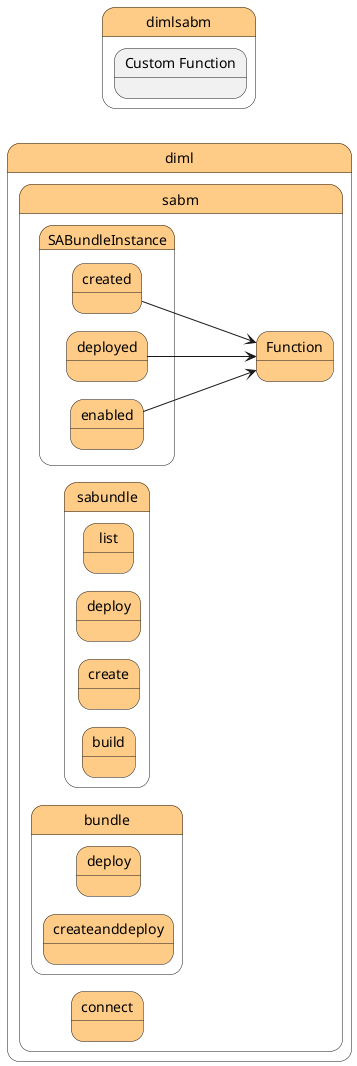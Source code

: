 @startuml
left to right direction


state "diml" as diml #ffcc88 {
state "sabm" as dimlsabm #ffcc88 {
}
}


state "dimlsabm" as pstatename #ffcc88 {
    state "Custom Function" as sabmfunction {
    }
}

        state "diml" as diml #ffcc88 {
state "sabm" as dimlsabm #ffcc88 {
state "connect" as dimlsabmconnect #ffcc88 {
}
}
}


        state "diml" as diml #ffcc88 {
state "sabm" as dimlsabm #ffcc88 {
state "bundle" as dimlsabmbundle #ffcc88 {
state "createanddeploy" as dimlsabmbundlecreateanddeploy #ffcc88 {
}
}
}
}


        state "diml" as diml #ffcc88 {
state "sabm" as dimlsabm #ffcc88 {
state "bundle" as dimlsabmbundle #ffcc88 {
state "deploy" as dimlsabmbundledeploy #ffcc88 {
}
}
}
}


        state "diml" as diml #ffcc88 {
state "sabm" as dimlsabm #ffcc88 {
state "sabundle" as dimlsabmsabundle #ffcc88 {
state "build" as dimlsabmsabundlebuild #ffcc88 {
}
}
}
}


        state "diml" as diml #ffcc88 {
state "sabm" as dimlsabm #ffcc88 {
state "sabundle" as dimlsabmsabundle #ffcc88 {
state "create" as dimlsabmsabundlecreate #ffcc88 {
}
}
}
}


        state "diml" as diml #ffcc88 {
state "sabm" as dimlsabm #ffcc88 {
state "sabundle" as dimlsabmsabundle #ffcc88 {
state "deploy" as dimlsabmsabundledeploy #ffcc88 {
}
}
}
}


        state "diml" as diml #ffcc88 {
state "sabm" as dimlsabm #ffcc88 {
state "sabundle" as dimlsabmsabundle #ffcc88 {
state "list" as dimlsabmsabundlelist #ffcc88 {
}
}
}
}




        state "diml" as diml #ffcc88 {
state "sabm" as dimlsabm #ffcc88 {
state "SABundleInstance" as dimlsabmsabundleinstance #ffcc88 {
state "created" as dimlsabmsabundleinstancecreated #ffcc88 {
}
}
}
}

        
    state "diml" as diml #ffcc88 {
state "sabm" as dimlsabm #ffcc88 {
state "Function" as dimlsabmfunction #ffcc88 {
}
}
}

    dimlsabmsabundleinstancecreated ---> dimlsabmfunction
  

        state "diml" as diml #ffcc88 {
state "sabm" as dimlsabm #ffcc88 {
state "SABundleInstance" as dimlsabmsabundleinstance #ffcc88 {
state "deployed" as dimlsabmsabundleinstancedeployed #ffcc88 {
}
}
}
}

        
    
    dimlsabmsabundleinstancedeployed ---> dimlsabmfunction
  

        state "diml" as diml #ffcc88 {
state "sabm" as dimlsabm #ffcc88 {
state "SABundleInstance" as dimlsabmsabundleinstance #ffcc88 {
state "enabled" as dimlsabmsabundleinstanceenabled #ffcc88 {
}
}
}
}

        
    
    dimlsabmsabundleinstanceenabled ---> dimlsabmfunction
  


    
    
        
       
    
    
        
       
    
    
        
       

@enduml

